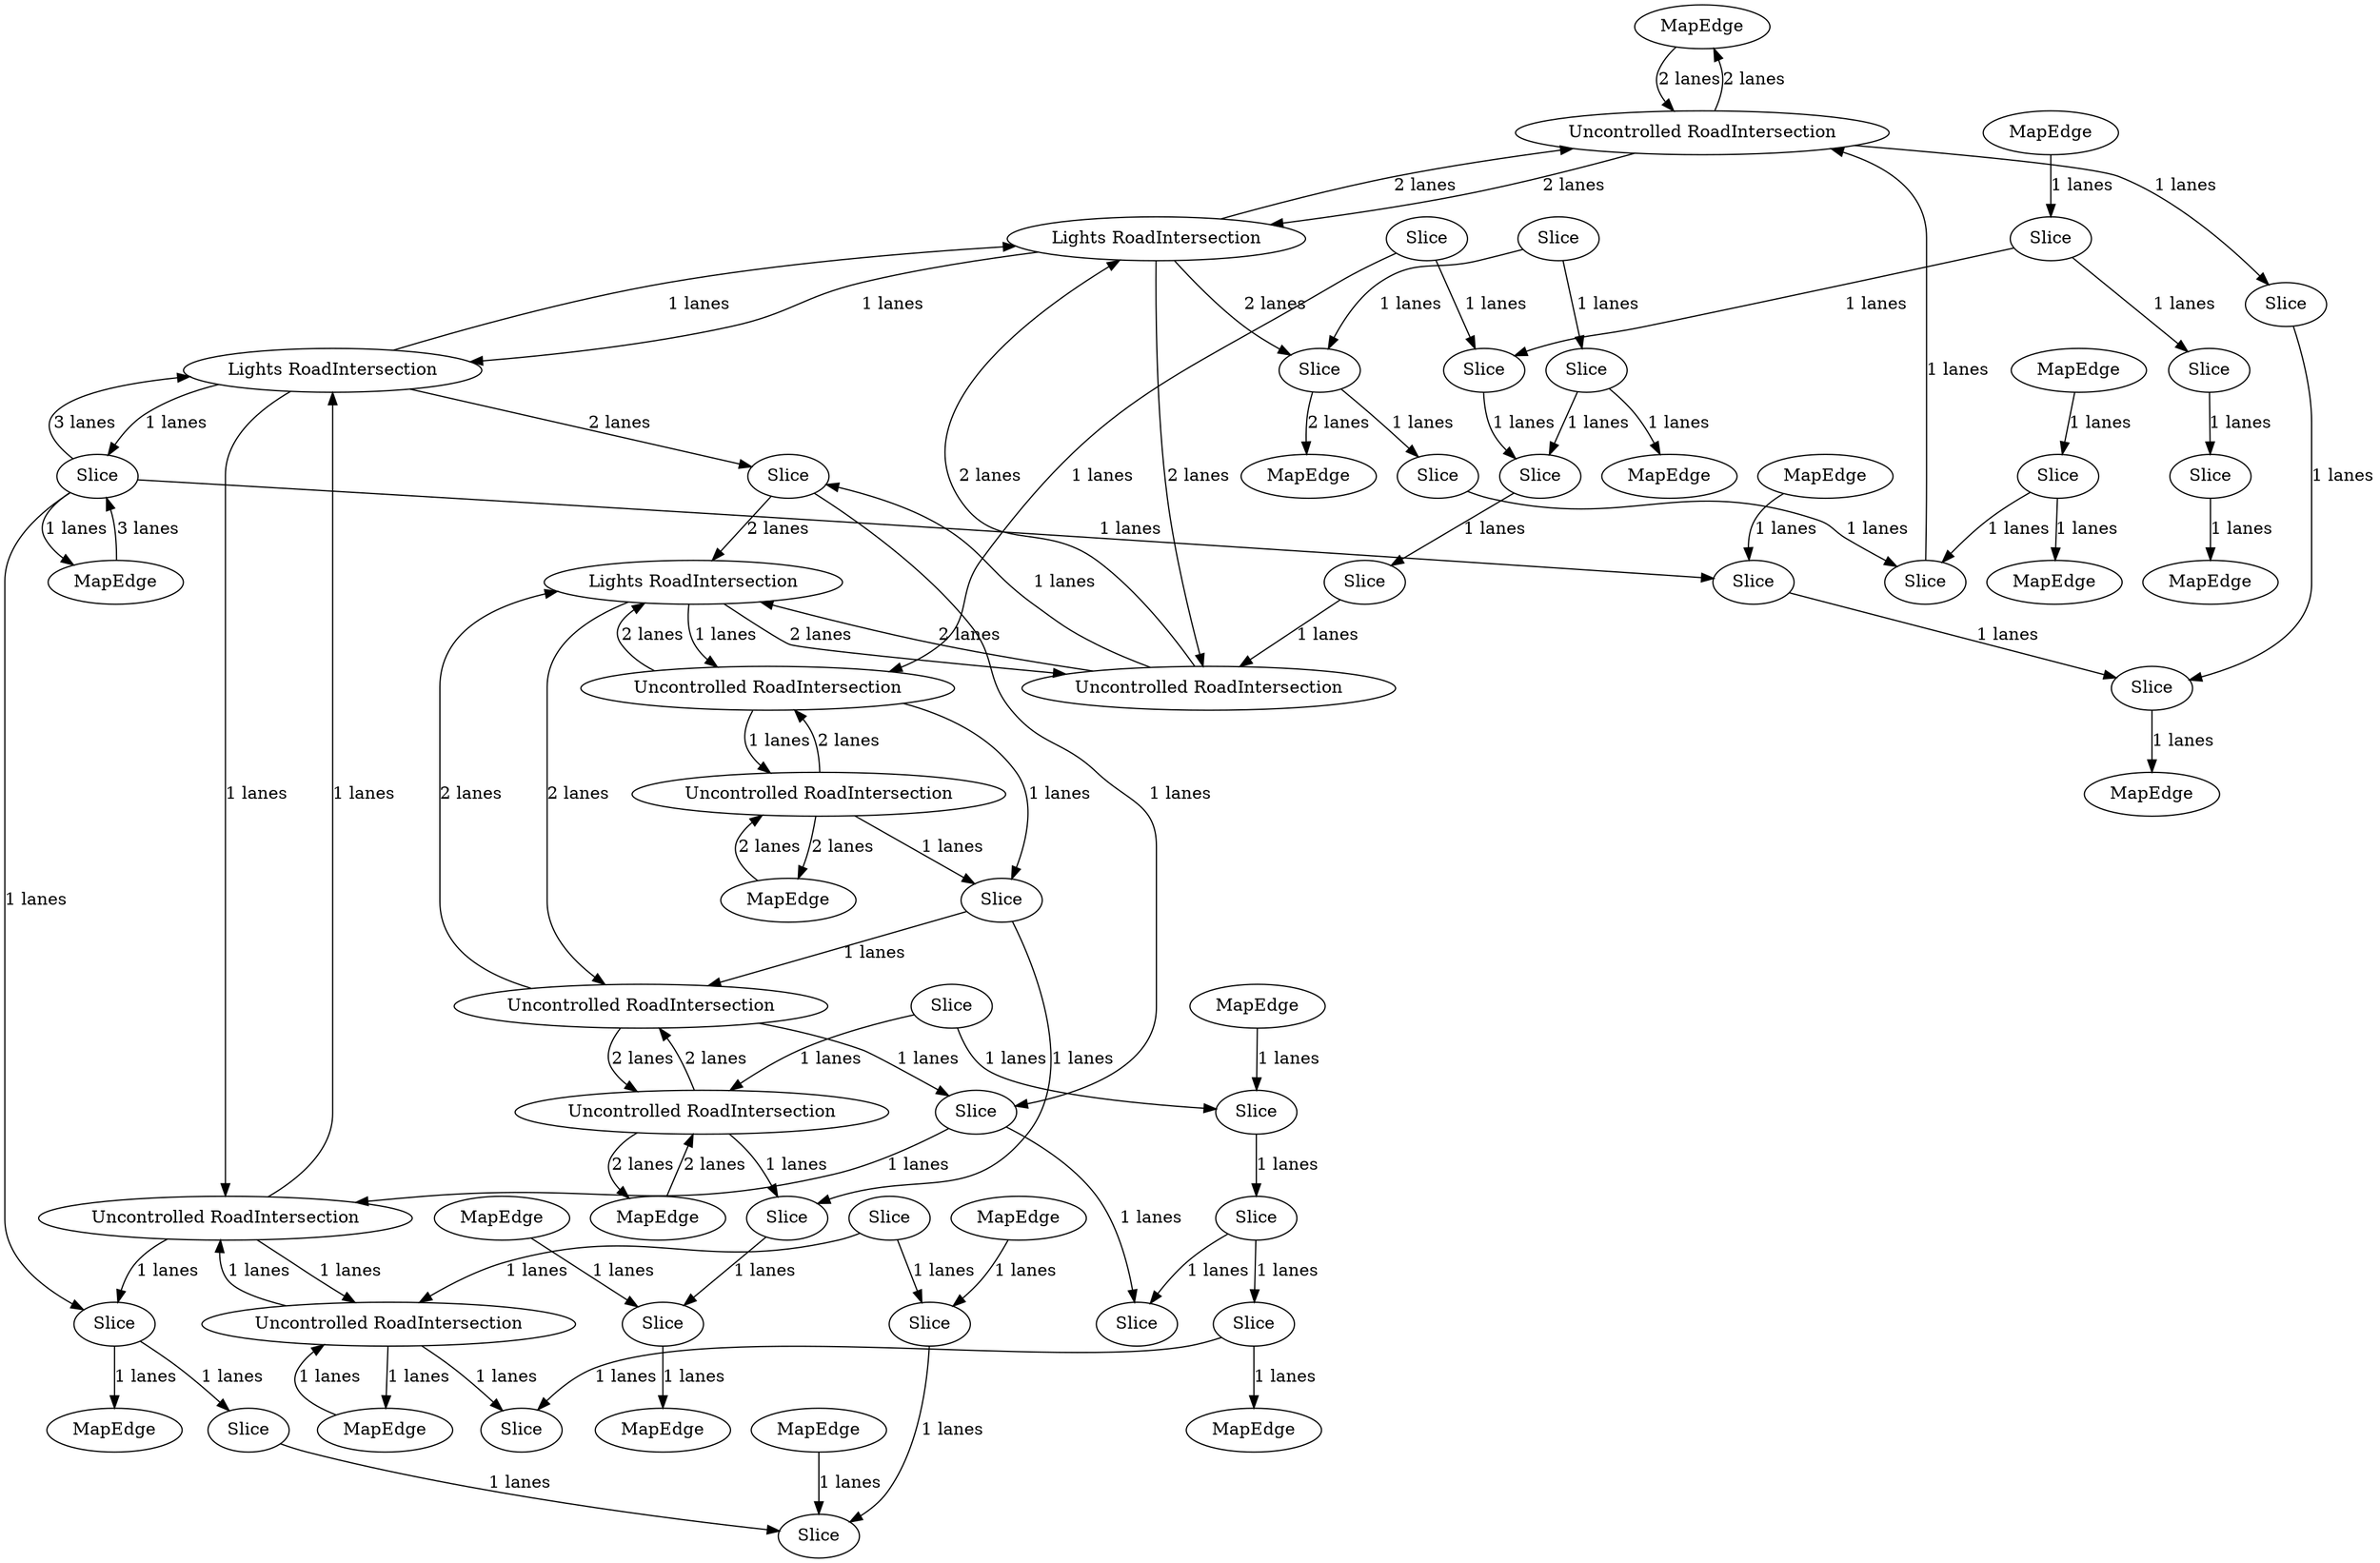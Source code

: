 digraph {
    0 [ label = "MapEdge" ]
    1 [ label = "Lights RoadIntersection" ]
    2 [ label = "Lights RoadIntersection" ]
    3 [ label = "Lights RoadIntersection" ]
    4 [ label = "MapEdge" ]
    5 [ label = "Uncontrolled RoadIntersection" ]
    6 [ label = "MapEdge" ]
    7 [ label = "MapEdge" ]
    8 [ label = "MapEdge" ]
    9 [ label = "MapEdge" ]
    10 [ label = "Slice" ]
    11 [ label = "Slice" ]
    12 [ label = "MapEdge" ]
    13 [ label = "MapEdge" ]
    14 [ label = "MapEdge" ]
    15 [ label = "Slice" ]
    16 [ label = "MapEdge" ]
    17 [ label = "MapEdge" ]
    18 [ label = "Slice" ]
    19 [ label = "Slice" ]
    20 [ label = "Slice" ]
    21 [ label = "Uncontrolled RoadIntersection" ]
    22 [ label = "Slice" ]
    23 [ label = "Slice" ]
    24 [ label = "Uncontrolled RoadIntersection" ]
    25 [ label = "Slice" ]
    26 [ label = "Slice" ]
    27 [ label = "Slice" ]
    28 [ label = "Slice" ]
    29 [ label = "Slice" ]
    30 [ label = "Slice" ]
    31 [ label = "Slice" ]
    32 [ label = "Slice" ]
    33 [ label = "Uncontrolled RoadIntersection" ]
    34 [ label = "Slice" ]
    35 [ label = "Slice" ]
    36 [ label = "Slice" ]
    37 [ label = "MapEdge" ]
    38 [ label = "Slice" ]
    39 [ label = "Slice" ]
    40 [ label = "Uncontrolled RoadIntersection" ]
    41 [ label = "Slice" ]
    42 [ label = "Slice" ]
    43 [ label = "Slice" ]
    44 [ label = "MapEdge" ]
    45 [ label = "Slice" ]
    46 [ label = "Uncontrolled RoadIntersection" ]
    47 [ label = "Slice" ]
    48 [ label = "Uncontrolled RoadIntersection" ]
    49 [ label = "Slice" ]
    50 [ label = "Slice" ]
    51 [ label = "MapEdge" ]
    52 [ label = "Uncontrolled RoadIntersection" ]
    53 [ label = "MapEdge" ]
    54 [ label = "Slice" ]
    55 [ label = "MapEdge" ]
    56 [ label = "MapEdge" ]
    57 [ label = "Slice" ]
    58 [ label = "Slice" ]
    59 [ label = "Slice" ]
    60 [ label = "MapEdge" ]
    61 [ label = "MapEdge" ]
    62 [ label = "MapEdge" ]
    63 [ label = "Slice" ]
    0 -> 33 [ label = "2 lanes" ]
    33 -> 0 [ label = "2 lanes" ]
    33 -> 1 [ label = "2 lanes" ]
    1 -> 33 [ label = "2 lanes" ]
    2 -> 1 [ label = "1 lanes" ]
    1 -> 2 [ label = "1 lanes" ]
    1 -> 40 [ label = "2 lanes" ]
    40 -> 1 [ label = "2 lanes" ]
    40 -> 3 [ label = "2 lanes" ]
    3 -> 40 [ label = "2 lanes" ]
    3 -> 48 [ label = "2 lanes" ]
    48 -> 3 [ label = "2 lanes" ]
    48 -> 21 [ label = "2 lanes" ]
    21 -> 48 [ label = "2 lanes" ]
    21 -> 4 [ label = "2 lanes" ]
    4 -> 21 [ label = "2 lanes" ]
    2 -> 39 [ label = "2 lanes" ]
    39 -> 3 [ label = "2 lanes" ]
    5 -> 6 [ label = "2 lanes" ]
    6 -> 5 [ label = "2 lanes" ]
    7 -> 24 [ label = "1 lanes" ]
    24 -> 7 [ label = "1 lanes" ]
    24 -> 46 [ label = "1 lanes" ]
    46 -> 24 [ label = "1 lanes" ]
    46 -> 2 [ label = "1 lanes" ]
    2 -> 46 [ label = "1 lanes" ]
    63 -> 30 [ label = "1 lanes" ]
    8 -> 63 [ label = "1 lanes" ]
    34 -> 9 [ label = "1 lanes" ]
    10 -> 34 [ label = "1 lanes" ]
    12 -> 11 [ label = "1 lanes" ]
    15 -> 23 [ label = "1 lanes" ]
    43 -> 15 [ label = "1 lanes" ]
    42 -> 43 [ label = "1 lanes" ]
    13 -> 42 [ label = "1 lanes" ]
    15 -> 14 [ label = "1 lanes" ]
    16 -> 10 [ label = "1 lanes" ]
    26 -> 11 [ label = "1 lanes" ]
    17 -> 26 [ label = "1 lanes" ]
    49 -> 18 [ label = "1 lanes" ]
    52 -> 49 [ label = "1 lanes" ]
    19 -> 52 [ label = "1 lanes" ]
    19 -> 20 [ label = "1 lanes" ]
    21 -> 18 [ label = "1 lanes" ]
    22 -> 21 [ label = "1 lanes" ]
    24 -> 23 [ label = "1 lanes" ]
    25 -> 24 [ label = "1 lanes" ]
    25 -> 26 [ label = "1 lanes" ]
    45 -> 27 [ label = "1 lanes" ]
    54 -> 45 [ label = "1 lanes" ]
    27 -> 11 [ label = "1 lanes" ]
    54 -> 10 [ label = "1 lanes" ]
    50 -> 28 [ label = "1 lanes" ]
    29 -> 50 [ label = "1 lanes" ]
    28 -> 30 [ label = "1 lanes" ]
    29 -> 31 [ label = "1 lanes" ]
    33 -> 32 [ label = "1 lanes" ]
    32 -> 34 [ label = "1 lanes" ]
    31 -> 35 [ label = "1 lanes" ]
    37 -> 36 [ label = "1 lanes" ]
    47 -> 38 [ label = "1 lanes" ]
    39 -> 47 [ label = "1 lanes" ]
    40 -> 39 [ label = "1 lanes" ]
    41 -> 40 [ label = "1 lanes" ]
    22 -> 42 [ label = "1 lanes" ]
    43 -> 38 [ label = "1 lanes" ]
    35 -> 41 [ label = "1 lanes" ]
    45 -> 44 [ label = "1 lanes" ]
    46 -> 45 [ label = "1 lanes" ]
    47 -> 46 [ label = "1 lanes" ]
    48 -> 47 [ label = "1 lanes" ]
    49 -> 48 [ label = "1 lanes" ]
    5 -> 49 [ label = "1 lanes" ]
    1 -> 50 [ label = "2 lanes" ]
    50 -> 51 [ label = "2 lanes" ]
    3 -> 52 [ label = "1 lanes" ]
    52 -> 3 [ label = "2 lanes" ]
    52 -> 5 [ label = "1 lanes" ]
    5 -> 52 [ label = "2 lanes" ]
    53 -> 54 [ label = "3 lanes" ]
    54 -> 53 [ label = "1 lanes" ]
    54 -> 2 [ label = "3 lanes" ]
    2 -> 54 [ label = "1 lanes" ]
    20 -> 35 [ label = "1 lanes" ]
    59 -> 20 [ label = "1 lanes" ]
    55 -> 59 [ label = "1 lanes" ]
    31 -> 56 [ label = "1 lanes" ]
    58 -> 57 [ label = "1 lanes" ]
    59 -> 58 [ label = "1 lanes" ]
    57 -> 60 [ label = "1 lanes" ]
    36 -> 61 [ label = "1 lanes" ]
    63 -> 62 [ label = "1 lanes" ]
    30 -> 33 [ label = "1 lanes" ]
    18 -> 36 [ label = "1 lanes" ]
}
